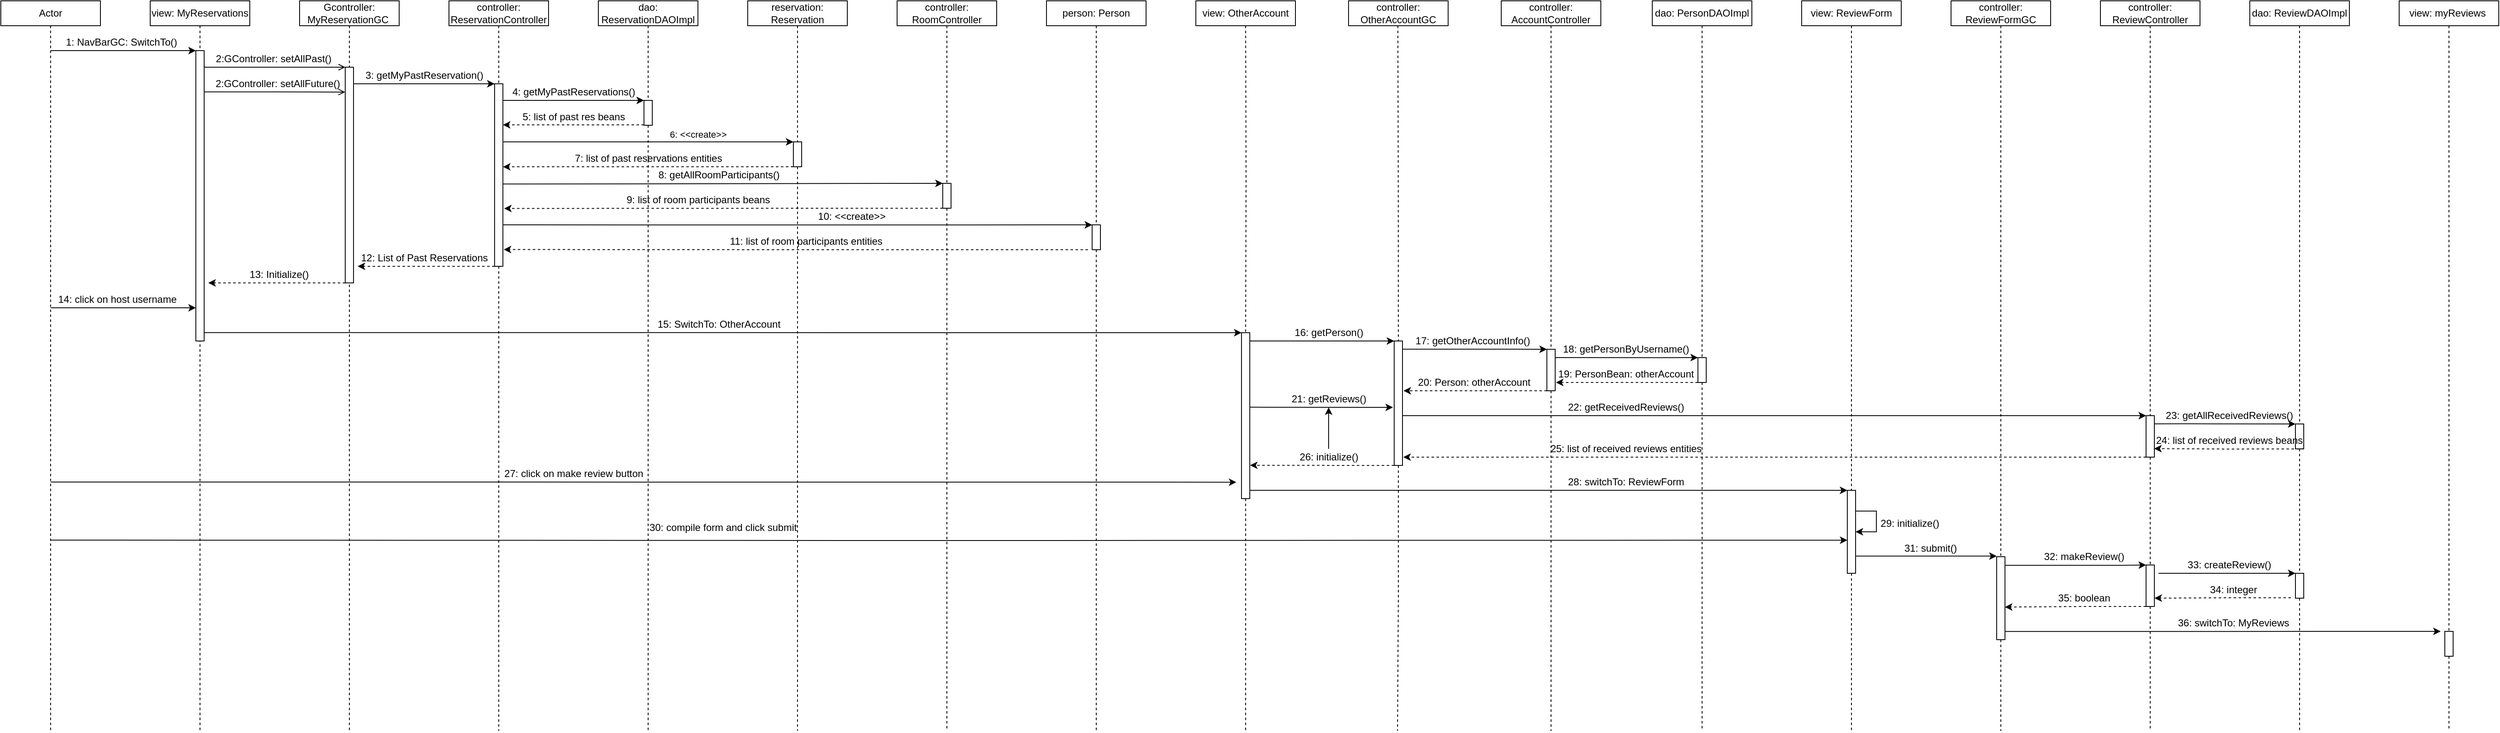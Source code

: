<mxfile version="14.3.1" type="github">
  <diagram id="UIl6maEpT-ETIeLg9DOF" name="Page-1">
    <mxGraphModel dx="3023" dy="1568" grid="1" gridSize="10" guides="1" tooltips="1" connect="1" arrows="1" fold="1" page="1" pageScale="1" pageWidth="827" pageHeight="1169" math="0" shadow="0">
      <root>
        <mxCell id="0" />
        <mxCell id="1" parent="0" />
        <mxCell id="GsOGmlkp1xriyCesK29D-1" style="edgeStyle=orthogonalEdgeStyle;rounded=0;orthogonalLoop=1;jettySize=auto;html=1;dashed=1;endArrow=none;endFill=0;" edge="1" parent="1" source="GsOGmlkp1xriyCesK29D-2">
          <mxGeometry relative="1" as="geometry">
            <mxPoint x="270" y="920" as="targetPoint" />
          </mxGeometry>
        </mxCell>
        <mxCell id="GsOGmlkp1xriyCesK29D-2" value="view: MyReservations" style="rounded=0;whiteSpace=wrap;html=1;" vertex="1" parent="1">
          <mxGeometry x="210" y="40" width="120" height="30" as="geometry" />
        </mxCell>
        <mxCell id="GsOGmlkp1xriyCesK29D-3" style="edgeStyle=orthogonalEdgeStyle;rounded=0;orthogonalLoop=1;jettySize=auto;html=1;dashed=1;endArrow=none;endFill=0;" edge="1" parent="1" source="GsOGmlkp1xriyCesK29D-4">
          <mxGeometry relative="1" as="geometry">
            <mxPoint x="450" y="920" as="targetPoint" />
          </mxGeometry>
        </mxCell>
        <mxCell id="GsOGmlkp1xriyCesK29D-4" value="Gcontroller: MyReservationGC&amp;nbsp;" style="rounded=0;whiteSpace=wrap;html=1;" vertex="1" parent="1">
          <mxGeometry x="390" y="40" width="120" height="30" as="geometry" />
        </mxCell>
        <mxCell id="GsOGmlkp1xriyCesK29D-5" style="edgeStyle=orthogonalEdgeStyle;rounded=0;orthogonalLoop=1;jettySize=auto;html=1;dashed=1;endArrow=none;endFill=0;" edge="1" parent="1" source="GsOGmlkp1xriyCesK29D-18">
          <mxGeometry relative="1" as="geometry">
            <mxPoint x="630" y="920" as="targetPoint" />
          </mxGeometry>
        </mxCell>
        <mxCell id="GsOGmlkp1xriyCesK29D-6" value="controller: ReservationController" style="rounded=0;whiteSpace=wrap;html=1;" vertex="1" parent="1">
          <mxGeometry x="570" y="40" width="120" height="30" as="geometry" />
        </mxCell>
        <mxCell id="GsOGmlkp1xriyCesK29D-7" style="edgeStyle=orthogonalEdgeStyle;rounded=0;orthogonalLoop=1;jettySize=auto;html=1;dashed=1;endArrow=none;endFill=0;" edge="1" parent="1" source="GsOGmlkp1xriyCesK29D-22">
          <mxGeometry relative="1" as="geometry">
            <mxPoint x="810" y="920" as="targetPoint" />
          </mxGeometry>
        </mxCell>
        <mxCell id="GsOGmlkp1xriyCesK29D-8" value="6: &amp;lt;&amp;lt;create&amp;gt;&amp;gt;" style="edgeLabel;html=1;align=center;verticalAlign=middle;resizable=0;points=[];" vertex="1" connectable="0" parent="GsOGmlkp1xriyCesK29D-7">
          <mxGeometry x="-0.969" y="1" relative="1" as="geometry">
            <mxPoint x="59" y="-1.03" as="offset" />
          </mxGeometry>
        </mxCell>
        <mxCell id="GsOGmlkp1xriyCesK29D-9" value="dao: ReservationDAOImpl" style="rounded=0;whiteSpace=wrap;html=1;" vertex="1" parent="1">
          <mxGeometry x="750" y="40" width="120" height="30" as="geometry" />
        </mxCell>
        <mxCell id="GsOGmlkp1xriyCesK29D-10" style="edgeStyle=orthogonalEdgeStyle;rounded=0;orthogonalLoop=1;jettySize=auto;html=1;dashed=1;endArrow=none;endFill=0;" edge="1" parent="1" source="GsOGmlkp1xriyCesK29D-28">
          <mxGeometry relative="1" as="geometry">
            <mxPoint x="990" y="920" as="targetPoint" />
          </mxGeometry>
        </mxCell>
        <mxCell id="GsOGmlkp1xriyCesK29D-11" value="reservation: Reservation" style="rounded=0;whiteSpace=wrap;html=1;" vertex="1" parent="1">
          <mxGeometry x="930" y="40" width="120" height="30" as="geometry" />
        </mxCell>
        <mxCell id="GsOGmlkp1xriyCesK29D-12" style="edgeStyle=orthogonalEdgeStyle;rounded=0;orthogonalLoop=1;jettySize=auto;html=1;endArrow=classic;endFill=1;entryX=0;entryY=1;entryDx=0;entryDy=0;" edge="1" parent="1" target="GsOGmlkp1xriyCesK29D-13">
          <mxGeometry relative="1" as="geometry">
            <mxPoint x="90" y="100" as="sourcePoint" />
            <Array as="points">
              <mxPoint x="220" y="100" />
              <mxPoint x="220" y="100" />
            </Array>
          </mxGeometry>
        </mxCell>
        <mxCell id="GsOGmlkp1xriyCesK29D-13" value="" style="rounded=0;whiteSpace=wrap;html=1;direction=south;" vertex="1" parent="1">
          <mxGeometry x="265" y="100" width="10" height="350" as="geometry" />
        </mxCell>
        <mxCell id="GsOGmlkp1xriyCesK29D-14" value="1: NavBarGC: SwitchTo()" style="text;html=1;align=center;verticalAlign=middle;resizable=0;points=[];autosize=1;" vertex="1" parent="1">
          <mxGeometry x="100" y="80" width="150" height="20" as="geometry" />
        </mxCell>
        <mxCell id="GsOGmlkp1xriyCesK29D-15" value="" style="rounded=0;whiteSpace=wrap;html=1;direction=south;" vertex="1" parent="1">
          <mxGeometry x="445" y="120" width="10" height="260" as="geometry" />
        </mxCell>
        <mxCell id="GsOGmlkp1xriyCesK29D-16" style="edgeStyle=orthogonalEdgeStyle;rounded=0;orthogonalLoop=1;jettySize=auto;html=1;endArrow=open;endFill=0;entryX=0;entryY=1;entryDx=0;entryDy=0;exitX=0.052;exitY=-0.014;exitDx=0;exitDy=0;exitPerimeter=0;" edge="1" parent="1" source="GsOGmlkp1xriyCesK29D-13" target="GsOGmlkp1xriyCesK29D-15">
          <mxGeometry relative="1" as="geometry">
            <mxPoint x="440" y="120.0" as="targetPoint" />
            <mxPoint x="290" y="120" as="sourcePoint" />
            <Array as="points">
              <mxPoint x="360" y="120" />
              <mxPoint x="445" y="120" />
            </Array>
          </mxGeometry>
        </mxCell>
        <mxCell id="GsOGmlkp1xriyCesK29D-17" value="2:GController: setAllPast()&amp;nbsp;" style="text;html=1;align=center;verticalAlign=middle;resizable=0;points=[];autosize=1;" vertex="1" parent="1">
          <mxGeometry x="280" y="100" width="160" height="20" as="geometry" />
        </mxCell>
        <mxCell id="GsOGmlkp1xriyCesK29D-18" value="" style="rounded=0;whiteSpace=wrap;html=1;direction=south;" vertex="1" parent="1">
          <mxGeometry x="625" y="140" width="10" height="220" as="geometry" />
        </mxCell>
        <mxCell id="GsOGmlkp1xriyCesK29D-19" style="edgeStyle=orthogonalEdgeStyle;rounded=0;orthogonalLoop=1;jettySize=auto;html=1;dashed=1;endArrow=none;endFill=0;" edge="1" parent="1" source="GsOGmlkp1xriyCesK29D-6" target="GsOGmlkp1xriyCesK29D-18">
          <mxGeometry relative="1" as="geometry">
            <mxPoint x="630.0" y="1130" as="targetPoint" />
            <mxPoint x="630.0" y="70" as="sourcePoint" />
          </mxGeometry>
        </mxCell>
        <mxCell id="GsOGmlkp1xriyCesK29D-20" style="edgeStyle=orthogonalEdgeStyle;rounded=0;orthogonalLoop=1;jettySize=auto;html=1;endArrow=classic;endFill=1;entryX=0;entryY=1;entryDx=0;entryDy=0;exitX=0.079;exitY=-0.005;exitDx=0;exitDy=0;exitPerimeter=0;" edge="1" parent="1" target="GsOGmlkp1xriyCesK29D-18">
          <mxGeometry relative="1" as="geometry">
            <mxPoint x="624.95" y="141.04" as="targetPoint" />
            <mxPoint x="455" y="140" as="sourcePoint" />
            <Array as="points">
              <mxPoint x="530" y="140" />
              <mxPoint x="530" y="140" />
            </Array>
          </mxGeometry>
        </mxCell>
        <mxCell id="GsOGmlkp1xriyCesK29D-21" value="3: getMyPastReservation()" style="text;html=1;align=center;verticalAlign=middle;resizable=0;points=[];autosize=1;" vertex="1" parent="1">
          <mxGeometry x="460" y="120" width="160" height="20" as="geometry" />
        </mxCell>
        <mxCell id="GsOGmlkp1xriyCesK29D-22" value="" style="rounded=0;whiteSpace=wrap;html=1;direction=south;" vertex="1" parent="1">
          <mxGeometry x="805" y="160" width="10" height="30" as="geometry" />
        </mxCell>
        <mxCell id="GsOGmlkp1xriyCesK29D-23" style="edgeStyle=orthogonalEdgeStyle;rounded=0;orthogonalLoop=1;jettySize=auto;html=1;dashed=1;endArrow=none;endFill=0;" edge="1" parent="1" source="GsOGmlkp1xriyCesK29D-9" target="GsOGmlkp1xriyCesK29D-22">
          <mxGeometry relative="1" as="geometry">
            <mxPoint x="810" y="1130" as="targetPoint" />
            <mxPoint x="810" y="70" as="sourcePoint" />
          </mxGeometry>
        </mxCell>
        <mxCell id="GsOGmlkp1xriyCesK29D-24" style="edgeStyle=orthogonalEdgeStyle;rounded=0;orthogonalLoop=1;jettySize=auto;html=1;endArrow=classic;endFill=1;entryX=0;entryY=1;entryDx=0;entryDy=0;exitX=0.079;exitY=-0.005;exitDx=0;exitDy=0;exitPerimeter=0;" edge="1" parent="1">
          <mxGeometry relative="1" as="geometry">
            <mxPoint x="805" y="160.0" as="targetPoint" />
            <mxPoint x="635" y="160" as="sourcePoint" />
            <Array as="points">
              <mxPoint x="710" y="160" />
              <mxPoint x="710" y="160" />
            </Array>
          </mxGeometry>
        </mxCell>
        <mxCell id="GsOGmlkp1xriyCesK29D-25" value="4: getMyPastReservations()" style="text;html=1;align=center;verticalAlign=middle;resizable=0;points=[];autosize=1;" vertex="1" parent="1">
          <mxGeometry x="640" y="140" width="160" height="20" as="geometry" />
        </mxCell>
        <mxCell id="GsOGmlkp1xriyCesK29D-26" style="edgeStyle=orthogonalEdgeStyle;rounded=0;orthogonalLoop=1;jettySize=auto;html=1;endArrow=classic;endFill=1;entryX=0;entryY=1;entryDx=0;entryDy=0;exitX=0.079;exitY=-0.005;exitDx=0;exitDy=0;exitPerimeter=0;dashed=1;" edge="1" parent="1">
          <mxGeometry relative="1" as="geometry">
            <mxPoint x="635" y="189.52" as="targetPoint" />
            <mxPoint x="805" y="189.52" as="sourcePoint" />
            <Array as="points">
              <mxPoint x="710" y="189.52" />
              <mxPoint x="710" y="189.52" />
            </Array>
          </mxGeometry>
        </mxCell>
        <mxCell id="GsOGmlkp1xriyCesK29D-27" style="edgeStyle=orthogonalEdgeStyle;rounded=0;orthogonalLoop=1;jettySize=auto;html=1;exitX=1;exitY=1;exitDx=0;exitDy=0;endArrow=classic;endFill=1;dashed=1;entryX=0.455;entryY=-0.01;entryDx=0;entryDy=0;entryPerimeter=0;" edge="1" parent="1" source="GsOGmlkp1xriyCesK29D-28" target="GsOGmlkp1xriyCesK29D-18">
          <mxGeometry relative="1" as="geometry">
            <mxPoint x="640" y="240" as="targetPoint" />
            <Array as="points">
              <mxPoint x="660" y="240" />
            </Array>
          </mxGeometry>
        </mxCell>
        <mxCell id="GsOGmlkp1xriyCesK29D-28" value="" style="rounded=0;whiteSpace=wrap;html=1;direction=south;" vertex="1" parent="1">
          <mxGeometry x="985" y="210" width="10" height="30" as="geometry" />
        </mxCell>
        <mxCell id="GsOGmlkp1xriyCesK29D-29" style="edgeStyle=orthogonalEdgeStyle;rounded=0;orthogonalLoop=1;jettySize=auto;html=1;dashed=1;endArrow=none;endFill=0;" edge="1" parent="1" source="GsOGmlkp1xriyCesK29D-11" target="GsOGmlkp1xriyCesK29D-28">
          <mxGeometry relative="1" as="geometry">
            <mxPoint x="990" y="1121.633" as="targetPoint" />
            <mxPoint x="990" y="70" as="sourcePoint" />
          </mxGeometry>
        </mxCell>
        <mxCell id="GsOGmlkp1xriyCesK29D-30" value="5: list of past res beans" style="text;html=1;align=center;verticalAlign=middle;resizable=0;points=[];autosize=1;" vertex="1" parent="1">
          <mxGeometry x="650" y="170" width="140" height="20" as="geometry" />
        </mxCell>
        <mxCell id="GsOGmlkp1xriyCesK29D-31" value="7: list of past reservations entities" style="text;html=1;align=center;verticalAlign=middle;resizable=0;points=[];autosize=1;" vertex="1" parent="1">
          <mxGeometry x="715" y="220" width="190" height="20" as="geometry" />
        </mxCell>
        <mxCell id="GsOGmlkp1xriyCesK29D-32" style="edgeStyle=orthogonalEdgeStyle;rounded=0;orthogonalLoop=1;jettySize=auto;html=1;endArrow=classic;endFill=1;exitX=0.079;exitY=-0.005;exitDx=0;exitDy=0;exitPerimeter=0;dashed=1;" edge="1" parent="1">
          <mxGeometry relative="1" as="geometry">
            <mxPoint x="460" y="360" as="targetPoint" />
            <mxPoint x="625" y="360.0" as="sourcePoint" />
            <Array as="points">
              <mxPoint x="590" y="360" />
              <mxPoint x="590" y="360" />
            </Array>
          </mxGeometry>
        </mxCell>
        <mxCell id="GsOGmlkp1xriyCesK29D-33" value="12: List of Past Reservations" style="text;html=1;align=center;verticalAlign=middle;resizable=0;points=[];autosize=1;" vertex="1" parent="1">
          <mxGeometry x="455" y="340" width="170" height="20" as="geometry" />
        </mxCell>
        <mxCell id="GsOGmlkp1xriyCesK29D-34" style="edgeStyle=orthogonalEdgeStyle;rounded=0;orthogonalLoop=1;jettySize=auto;html=1;endArrow=classic;endFill=1;exitX=0.079;exitY=-0.005;exitDx=0;exitDy=0;exitPerimeter=0;dashed=1;" edge="1" parent="1">
          <mxGeometry relative="1" as="geometry">
            <mxPoint x="280" y="380" as="targetPoint" />
            <mxPoint x="445" y="380.0" as="sourcePoint" />
            <Array as="points">
              <mxPoint x="350" y="380" />
              <mxPoint x="350" y="380" />
            </Array>
          </mxGeometry>
        </mxCell>
        <mxCell id="GsOGmlkp1xriyCesK29D-35" value="13: Initialize()" style="text;html=1;align=center;verticalAlign=middle;resizable=0;points=[];autosize=1;" vertex="1" parent="1">
          <mxGeometry x="320" y="360" width="90" height="20" as="geometry" />
        </mxCell>
        <mxCell id="GsOGmlkp1xriyCesK29D-36" style="edgeStyle=orthogonalEdgeStyle;rounded=0;orthogonalLoop=1;jettySize=auto;html=1;dashed=1;endArrow=none;endFill=0;" edge="1" parent="1" source="GsOGmlkp1xriyCesK29D-37">
          <mxGeometry relative="1" as="geometry">
            <mxPoint x="90" y="920" as="targetPoint" />
          </mxGeometry>
        </mxCell>
        <mxCell id="GsOGmlkp1xriyCesK29D-37" value="Actor" style="rounded=0;whiteSpace=wrap;html=1;" vertex="1" parent="1">
          <mxGeometry x="30" y="40" width="120" height="30" as="geometry" />
        </mxCell>
        <mxCell id="GsOGmlkp1xriyCesK29D-38" style="edgeStyle=orthogonalEdgeStyle;rounded=0;orthogonalLoop=1;jettySize=auto;html=1;dashed=1;endArrow=none;endFill=0;" edge="1" parent="1" source="GsOGmlkp1xriyCesK29D-43">
          <mxGeometry relative="1" as="geometry">
            <mxPoint x="1170" y="920" as="targetPoint" />
          </mxGeometry>
        </mxCell>
        <mxCell id="GsOGmlkp1xriyCesK29D-39" value="controller: RoomController" style="rounded=0;whiteSpace=wrap;html=1;" vertex="1" parent="1">
          <mxGeometry x="1110" y="40" width="120" height="30" as="geometry" />
        </mxCell>
        <mxCell id="GsOGmlkp1xriyCesK29D-40" value="person: Person" style="rounded=0;whiteSpace=wrap;html=1;" vertex="1" parent="1">
          <mxGeometry x="1290" y="40" width="120" height="30" as="geometry" />
        </mxCell>
        <mxCell id="GsOGmlkp1xriyCesK29D-41" style="edgeStyle=orthogonalEdgeStyle;rounded=0;orthogonalLoop=1;jettySize=auto;html=1;dashed=1;endArrow=none;endFill=0;" edge="1" parent="1" source="GsOGmlkp1xriyCesK29D-69">
          <mxGeometry relative="1" as="geometry">
            <mxPoint x="1350" y="920" as="targetPoint" />
            <mxPoint x="1350" y="70" as="sourcePoint" />
          </mxGeometry>
        </mxCell>
        <mxCell id="GsOGmlkp1xriyCesK29D-42" style="edgeStyle=orthogonalEdgeStyle;rounded=0;orthogonalLoop=1;jettySize=auto;html=1;endArrow=classic;endFill=1;exitX=0.549;exitY=-0.014;exitDx=0;exitDy=0;exitPerimeter=0;entryX=0;entryY=1;entryDx=0;entryDy=0;" edge="1" parent="1" source="GsOGmlkp1xriyCesK29D-18" target="GsOGmlkp1xriyCesK29D-43">
          <mxGeometry relative="1" as="geometry">
            <mxPoint x="1160" y="260" as="targetPoint" />
            <Array as="points">
              <mxPoint x="641" y="261" />
            </Array>
            <mxPoint x="640.0" y="260.7" as="sourcePoint" />
          </mxGeometry>
        </mxCell>
        <mxCell id="GsOGmlkp1xriyCesK29D-43" value="" style="rounded=0;whiteSpace=wrap;html=1;direction=south;" vertex="1" parent="1">
          <mxGeometry x="1165" y="260" width="10" height="30" as="geometry" />
        </mxCell>
        <mxCell id="GsOGmlkp1xriyCesK29D-44" style="edgeStyle=orthogonalEdgeStyle;rounded=0;orthogonalLoop=1;jettySize=auto;html=1;dashed=1;endArrow=none;endFill=0;" edge="1" parent="1" source="GsOGmlkp1xriyCesK29D-39" target="GsOGmlkp1xriyCesK29D-43">
          <mxGeometry relative="1" as="geometry">
            <mxPoint x="1170" y="70" as="sourcePoint" />
            <mxPoint x="1170" y="965" as="targetPoint" />
          </mxGeometry>
        </mxCell>
        <mxCell id="GsOGmlkp1xriyCesK29D-45" style="edgeStyle=orthogonalEdgeStyle;rounded=0;orthogonalLoop=1;jettySize=auto;html=1;exitX=1;exitY=1;exitDx=0;exitDy=0;endArrow=classic;endFill=1;dashed=1;entryX=0.683;entryY=-0.147;entryDx=0;entryDy=0;entryPerimeter=0;" edge="1" parent="1" source="GsOGmlkp1xriyCesK29D-43" target="GsOGmlkp1xriyCesK29D-18">
          <mxGeometry relative="1" as="geometry">
            <mxPoint x="650" y="290" as="targetPoint" />
            <Array as="points">
              <mxPoint x="1030" y="290" />
            </Array>
            <mxPoint x="1160" y="290" as="sourcePoint" />
          </mxGeometry>
        </mxCell>
        <mxCell id="GsOGmlkp1xriyCesK29D-46" value="8: getAllRoomParticipants()" style="text;html=1;align=center;verticalAlign=middle;resizable=0;points=[];autosize=1;" vertex="1" parent="1">
          <mxGeometry x="815" y="240" width="160" height="20" as="geometry" />
        </mxCell>
        <mxCell id="GsOGmlkp1xriyCesK29D-47" value="9: list of room participants beans" style="text;html=1;align=center;verticalAlign=middle;resizable=0;points=[];autosize=1;" vertex="1" parent="1">
          <mxGeometry x="775" y="270" width="190" height="20" as="geometry" />
        </mxCell>
        <mxCell id="GsOGmlkp1xriyCesK29D-48" style="edgeStyle=orthogonalEdgeStyle;rounded=0;orthogonalLoop=1;jettySize=auto;html=1;endArrow=classic;endFill=1;exitX=0.773;exitY=-0.007;exitDx=0;exitDy=0;exitPerimeter=0;entryX=0;entryY=1;entryDx=0;entryDy=0;" edge="1" parent="1" source="GsOGmlkp1xriyCesK29D-18" target="GsOGmlkp1xriyCesK29D-69">
          <mxGeometry relative="1" as="geometry">
            <mxPoint x="1340" y="310" as="targetPoint" />
            <Array as="points">
              <mxPoint x="1200" y="310" />
              <mxPoint x="1200" y="310" />
            </Array>
            <mxPoint x="650" y="320" as="sourcePoint" />
          </mxGeometry>
        </mxCell>
        <mxCell id="GsOGmlkp1xriyCesK29D-49" style="edgeStyle=orthogonalEdgeStyle;rounded=0;orthogonalLoop=1;jettySize=auto;html=1;exitX=1;exitY=1;exitDx=0;exitDy=0;endArrow=classic;endFill=1;dashed=1;entryX=0.908;entryY=-0.097;entryDx=0;entryDy=0;entryPerimeter=0;" edge="1" parent="1" target="GsOGmlkp1xriyCesK29D-18">
          <mxGeometry relative="1" as="geometry">
            <mxPoint x="650" y="340" as="targetPoint" />
            <Array as="points">
              <mxPoint x="1015" y="340" />
            </Array>
            <mxPoint x="1340" y="340" as="sourcePoint" />
          </mxGeometry>
        </mxCell>
        <mxCell id="GsOGmlkp1xriyCesK29D-50" value="controller:&lt;br&gt;ReviewFormGC" style="rounded=0;whiteSpace=wrap;html=1;" vertex="1" parent="1">
          <mxGeometry x="2380" y="40" width="120" height="30" as="geometry" />
        </mxCell>
        <mxCell id="GsOGmlkp1xriyCesK29D-51" value="view: ReviewForm" style="rounded=0;whiteSpace=wrap;html=1;" vertex="1" parent="1">
          <mxGeometry x="2200" y="40" width="120" height="30" as="geometry" />
        </mxCell>
        <mxCell id="GsOGmlkp1xriyCesK29D-52" style="edgeStyle=orthogonalEdgeStyle;rounded=0;orthogonalLoop=1;jettySize=auto;html=1;dashed=1;endArrow=none;endFill=0;" edge="1" parent="1" source="GsOGmlkp1xriyCesK29D-71">
          <mxGeometry relative="1" as="geometry">
            <mxPoint x="1713.41" y="70" as="sourcePoint" />
            <mxPoint x="1713" y="920" as="targetPoint" />
          </mxGeometry>
        </mxCell>
        <mxCell id="GsOGmlkp1xriyCesK29D-53" style="edgeStyle=orthogonalEdgeStyle;rounded=0;orthogonalLoop=1;jettySize=auto;html=1;dashed=1;endArrow=none;endFill=0;" edge="1" parent="1" source="GsOGmlkp1xriyCesK29D-58">
          <mxGeometry relative="1" as="geometry">
            <mxPoint x="1530" y="920" as="targetPoint" />
          </mxGeometry>
        </mxCell>
        <mxCell id="GsOGmlkp1xriyCesK29D-54" style="edgeStyle=orthogonalEdgeStyle;rounded=0;orthogonalLoop=1;jettySize=auto;html=1;endArrow=classic;endFill=1;entryX=0;entryY=1;entryDx=0;entryDy=0;" edge="1" parent="1">
          <mxGeometry relative="1" as="geometry">
            <mxPoint x="90" y="410" as="sourcePoint" />
            <Array as="points">
              <mxPoint x="220" y="410" />
              <mxPoint x="220" y="410" />
            </Array>
            <mxPoint x="265" y="410.0" as="targetPoint" />
          </mxGeometry>
        </mxCell>
        <mxCell id="GsOGmlkp1xriyCesK29D-55" value="14: click on host username" style="text;html=1;align=center;verticalAlign=middle;resizable=0;points=[];autosize=1;" vertex="1" parent="1">
          <mxGeometry x="90" y="390" width="160" height="20" as="geometry" />
        </mxCell>
        <mxCell id="GsOGmlkp1xriyCesK29D-56" style="edgeStyle=orthogonalEdgeStyle;rounded=0;orthogonalLoop=1;jettySize=auto;html=1;endArrow=classic;endFill=1;entryX=0;entryY=1;entryDx=0;entryDy=0;exitX=0.971;exitY=-0.023;exitDx=0;exitDy=0;exitPerimeter=0;" edge="1" parent="1" source="GsOGmlkp1xriyCesK29D-13" target="GsOGmlkp1xriyCesK29D-58">
          <mxGeometry relative="1" as="geometry">
            <mxPoint x="300" y="440" as="sourcePoint" />
            <Array as="points">
              <mxPoint x="1525" y="440" />
            </Array>
            <mxPoint x="1520" y="450" as="targetPoint" />
          </mxGeometry>
        </mxCell>
        <mxCell id="GsOGmlkp1xriyCesK29D-57" value="15: SwitchTo: OtherAccount" style="text;html=1;align=center;verticalAlign=middle;resizable=0;points=[];autosize=1;" vertex="1" parent="1">
          <mxGeometry x="815" y="420" width="160" height="20" as="geometry" />
        </mxCell>
        <mxCell id="GsOGmlkp1xriyCesK29D-58" value="" style="rounded=0;whiteSpace=wrap;html=1;direction=south;" vertex="1" parent="1">
          <mxGeometry x="1525" y="440" width="10" height="200" as="geometry" />
        </mxCell>
        <mxCell id="GsOGmlkp1xriyCesK29D-59" style="edgeStyle=orthogonalEdgeStyle;rounded=0;orthogonalLoop=1;jettySize=auto;html=1;dashed=1;endArrow=none;endFill=0;" edge="1" parent="1" target="GsOGmlkp1xriyCesK29D-58">
          <mxGeometry relative="1" as="geometry">
            <mxPoint x="1530" y="70" as="sourcePoint" />
            <mxPoint x="1530.0" y="865" as="targetPoint" />
          </mxGeometry>
        </mxCell>
        <mxCell id="GsOGmlkp1xriyCesK29D-60" value="view: OtherAccount" style="rounded=0;whiteSpace=wrap;html=1;" vertex="1" parent="1">
          <mxGeometry x="1470" y="40" width="120" height="30" as="geometry" />
        </mxCell>
        <mxCell id="GsOGmlkp1xriyCesK29D-61" value="controller:&lt;br&gt;OtherAccountGC" style="rounded=0;whiteSpace=wrap;html=1;" vertex="1" parent="1">
          <mxGeometry x="1654" y="40" width="120" height="30" as="geometry" />
        </mxCell>
        <mxCell id="GsOGmlkp1xriyCesK29D-62" value="controller:&lt;br&gt;AccountController" style="rounded=0;whiteSpace=wrap;html=1;" vertex="1" parent="1">
          <mxGeometry x="1838" y="40" width="120" height="30" as="geometry" />
        </mxCell>
        <mxCell id="GsOGmlkp1xriyCesK29D-63" style="edgeStyle=orthogonalEdgeStyle;rounded=0;orthogonalLoop=1;jettySize=auto;html=1;endArrow=classic;endFill=1;entryX=0;entryY=1;entryDx=0;entryDy=0;exitX=0.04;exitY=-0.005;exitDx=0;exitDy=0;exitPerimeter=0;" edge="1" parent="1" source="GsOGmlkp1xriyCesK29D-58" target="GsOGmlkp1xriyCesK29D-71">
          <mxGeometry relative="1" as="geometry">
            <mxPoint x="1536" y="450" as="sourcePoint" />
            <Array as="points">
              <mxPoint x="1709" y="450" />
            </Array>
            <mxPoint x="1690" y="460" as="targetPoint" />
          </mxGeometry>
        </mxCell>
        <mxCell id="GsOGmlkp1xriyCesK29D-64" value="16: getPerson()" style="text;html=1;align=center;verticalAlign=middle;resizable=0;points=[];autosize=1;" vertex="1" parent="1">
          <mxGeometry x="1580" y="430" width="100" height="20" as="geometry" />
        </mxCell>
        <mxCell id="GsOGmlkp1xriyCesK29D-65" style="edgeStyle=orthogonalEdgeStyle;rounded=0;orthogonalLoop=1;jettySize=auto;html=1;dashed=1;endArrow=none;endFill=0;" edge="1" parent="1" source="GsOGmlkp1xriyCesK29D-111">
          <mxGeometry relative="1" as="geometry">
            <mxPoint x="2080" y="920" as="targetPoint" />
            <Array as="points">
              <mxPoint x="2080" y="836" />
            </Array>
          </mxGeometry>
        </mxCell>
        <mxCell id="GsOGmlkp1xriyCesK29D-66" value="dao: PersonDAOImpl" style="rounded=0;whiteSpace=wrap;html=1;" vertex="1" parent="1">
          <mxGeometry x="2020" y="40" width="120" height="30" as="geometry" />
        </mxCell>
        <mxCell id="GsOGmlkp1xriyCesK29D-67" style="edgeStyle=orthogonalEdgeStyle;rounded=0;orthogonalLoop=1;jettySize=auto;html=1;dashed=1;endArrow=none;endFill=0;" edge="1" parent="1" source="GsOGmlkp1xriyCesK29D-134">
          <mxGeometry relative="1" as="geometry">
            <mxPoint x="1898.0" y="70" as="sourcePoint" />
            <mxPoint x="1898" y="920" as="targetPoint" />
            <Array as="points" />
          </mxGeometry>
        </mxCell>
        <mxCell id="GsOGmlkp1xriyCesK29D-68" style="edgeStyle=orthogonalEdgeStyle;rounded=0;orthogonalLoop=1;jettySize=auto;html=1;endArrow=classic;endFill=1;entryX=0;entryY=1;entryDx=0;entryDy=0;exitX=0.066;exitY=0.114;exitDx=0;exitDy=0;exitPerimeter=0;" edge="1" parent="1" source="GsOGmlkp1xriyCesK29D-71" target="GsOGmlkp1xriyCesK29D-134">
          <mxGeometry relative="1" as="geometry">
            <mxPoint x="1725.0" y="460.01" as="sourcePoint" />
            <Array as="points">
              <mxPoint x="1850" y="460" />
              <mxPoint x="1850" y="460" />
            </Array>
            <mxPoint x="1885" y="460" as="targetPoint" />
          </mxGeometry>
        </mxCell>
        <mxCell id="GsOGmlkp1xriyCesK29D-69" value="" style="rounded=0;whiteSpace=wrap;html=1;direction=south;" vertex="1" parent="1">
          <mxGeometry x="1345" y="310" width="10" height="30" as="geometry" />
        </mxCell>
        <mxCell id="GsOGmlkp1xriyCesK29D-70" style="edgeStyle=orthogonalEdgeStyle;rounded=0;orthogonalLoop=1;jettySize=auto;html=1;dashed=1;endArrow=none;endFill=0;" edge="1" parent="1" source="GsOGmlkp1xriyCesK29D-40" target="GsOGmlkp1xriyCesK29D-69">
          <mxGeometry relative="1" as="geometry">
            <mxPoint x="1350.0" y="1090" as="targetPoint" />
            <mxPoint x="1350.0" y="70" as="sourcePoint" />
          </mxGeometry>
        </mxCell>
        <mxCell id="GsOGmlkp1xriyCesK29D-71" value="" style="rounded=0;whiteSpace=wrap;html=1;direction=south;" vertex="1" parent="1">
          <mxGeometry x="1709" y="450" width="10" height="150" as="geometry" />
        </mxCell>
        <mxCell id="GsOGmlkp1xriyCesK29D-72" style="edgeStyle=orthogonalEdgeStyle;rounded=0;orthogonalLoop=1;jettySize=auto;html=1;dashed=1;endArrow=none;endFill=0;" edge="1" parent="1" target="GsOGmlkp1xriyCesK29D-71">
          <mxGeometry relative="1" as="geometry">
            <mxPoint x="1713.41" y="70" as="sourcePoint" />
            <mxPoint x="1713.41" y="945" as="targetPoint" />
          </mxGeometry>
        </mxCell>
        <mxCell id="GsOGmlkp1xriyCesK29D-73" style="edgeStyle=orthogonalEdgeStyle;rounded=0;orthogonalLoop=1;jettySize=auto;html=1;endArrow=open;endFill=0;entryX=0;entryY=1;entryDx=0;entryDy=0;exitX=0.052;exitY=-0.014;exitDx=0;exitDy=0;exitPerimeter=0;" edge="1" parent="1">
          <mxGeometry relative="1" as="geometry">
            <mxPoint x="444.86" y="150" as="targetPoint" />
            <mxPoint x="275" y="149.76" as="sourcePoint" />
            <Array as="points">
              <mxPoint x="359.86" y="150" />
              <mxPoint x="444.86" y="150" />
            </Array>
          </mxGeometry>
        </mxCell>
        <mxCell id="GsOGmlkp1xriyCesK29D-74" value="2:GController: setAllFuture()&amp;nbsp;" style="text;html=1;align=center;verticalAlign=middle;resizable=0;points=[];autosize=1;" vertex="1" parent="1">
          <mxGeometry x="280" y="130" width="170" height="20" as="geometry" />
        </mxCell>
        <mxCell id="GsOGmlkp1xriyCesK29D-75" style="edgeStyle=orthogonalEdgeStyle;rounded=0;orthogonalLoop=1;jettySize=auto;html=1;endArrow=classic;endFill=1;exitX=0.318;exitY=-0.01;exitDx=0;exitDy=0;exitPerimeter=0;entryX=0;entryY=1;entryDx=0;entryDy=0;" edge="1" parent="1" source="GsOGmlkp1xriyCesK29D-18" target="GsOGmlkp1xriyCesK29D-28">
          <mxGeometry relative="1" as="geometry">
            <mxPoint x="980" y="210" as="targetPoint" />
            <mxPoint x="640" y="210" as="sourcePoint" />
            <Array as="points">
              <mxPoint x="900" y="210" />
              <mxPoint x="900" y="210" />
            </Array>
          </mxGeometry>
        </mxCell>
        <mxCell id="GsOGmlkp1xriyCesK29D-76" value="18: getPersonByUsername()" style="text;html=1;align=center;verticalAlign=middle;resizable=0;points=[];autosize=1;" vertex="1" parent="1">
          <mxGeometry x="1903" y="450" width="170" height="20" as="geometry" />
        </mxCell>
        <mxCell id="GsOGmlkp1xriyCesK29D-77" value="17: getOtherAccountInfo()&amp;nbsp;" style="text;html=1;align=center;verticalAlign=middle;resizable=0;points=[];autosize=1;" vertex="1" parent="1">
          <mxGeometry x="1725" y="440" width="160" height="20" as="geometry" />
        </mxCell>
        <mxCell id="GsOGmlkp1xriyCesK29D-78" style="edgeStyle=orthogonalEdgeStyle;rounded=0;orthogonalLoop=1;jettySize=auto;html=1;exitX=0.975;exitY=1.008;exitDx=0;exitDy=0;endArrow=classic;endFill=1;dashed=1;exitPerimeter=0;entryX=0.794;entryY=0.022;entryDx=0;entryDy=0;entryPerimeter=0;" edge="1" parent="1" source="GsOGmlkp1xriyCesK29D-89" target="GsOGmlkp1xriyCesK29D-109">
          <mxGeometry relative="1" as="geometry">
            <mxPoint x="2665.5" y="580.43" as="targetPoint" />
            <Array as="points">
              <mxPoint x="2706" y="580" />
            </Array>
            <mxPoint x="2774.5" y="580" as="sourcePoint" />
          </mxGeometry>
        </mxCell>
        <mxCell id="GsOGmlkp1xriyCesK29D-79" style="edgeStyle=orthogonalEdgeStyle;rounded=0;orthogonalLoop=1;jettySize=auto;html=1;exitX=1;exitY=1;exitDx=0;exitDy=0;endArrow=classic;endFill=1;dashed=1;entryX=0.4;entryY=-0.12;entryDx=0;entryDy=0;entryPerimeter=0;" edge="1" parent="1" source="GsOGmlkp1xriyCesK29D-134" target="GsOGmlkp1xriyCesK29D-71">
          <mxGeometry relative="1" as="geometry">
            <mxPoint x="1740" y="510" as="targetPoint" />
            <Array as="points">
              <mxPoint x="1850" y="510" />
              <mxPoint x="1850" y="510" />
            </Array>
            <mxPoint x="1885" y="510" as="sourcePoint" />
          </mxGeometry>
        </mxCell>
        <mxCell id="GsOGmlkp1xriyCesK29D-80" style="edgeStyle=orthogonalEdgeStyle;rounded=0;orthogonalLoop=1;jettySize=auto;html=1;endArrow=classic;endFill=1;exitX=0.449;exitY=0.006;exitDx=0;exitDy=0;exitPerimeter=0;" edge="1" parent="1" source="GsOGmlkp1xriyCesK29D-58">
          <mxGeometry relative="1" as="geometry">
            <mxPoint x="1536" y="530" as="sourcePoint" />
            <Array as="points">
              <mxPoint x="1536" y="530" />
            </Array>
            <mxPoint x="1707.5" y="530" as="targetPoint" />
          </mxGeometry>
        </mxCell>
        <mxCell id="GsOGmlkp1xriyCesK29D-81" style="edgeStyle=orthogonalEdgeStyle;rounded=0;orthogonalLoop=1;jettySize=auto;html=1;endArrow=classic;endFill=1;entryX=0;entryY=1;entryDx=0;entryDy=0;" edge="1" parent="1" target="GsOGmlkp1xriyCesK29D-109">
          <mxGeometry relative="1" as="geometry">
            <mxPoint x="1719" y="540" as="sourcePoint" />
            <Array as="points">
              <mxPoint x="2390" y="540" />
              <mxPoint x="2390" y="540" />
            </Array>
            <mxPoint x="2566" y="540" as="targetPoint" />
          </mxGeometry>
        </mxCell>
        <mxCell id="GsOGmlkp1xriyCesK29D-82" value="dao: ReviewDAOImpl" style="rounded=0;whiteSpace=wrap;html=1;" vertex="1" parent="1">
          <mxGeometry x="2740" y="40" width="120" height="30" as="geometry" />
        </mxCell>
        <mxCell id="GsOGmlkp1xriyCesK29D-83" style="edgeStyle=orthogonalEdgeStyle;rounded=0;orthogonalLoop=1;jettySize=auto;html=1;endArrow=classic;endFill=1;exitX=0.197;exitY=0;exitDx=0;exitDy=0;exitPerimeter=0;" edge="1" parent="1" source="GsOGmlkp1xriyCesK29D-109">
          <mxGeometry relative="1" as="geometry">
            <mxPoint x="2635" y="550" as="sourcePoint" />
            <Array as="points">
              <mxPoint x="2663" y="550" />
            </Array>
            <mxPoint x="2795" y="550" as="targetPoint" />
          </mxGeometry>
        </mxCell>
        <mxCell id="GsOGmlkp1xriyCesK29D-84" value="21: getReviews()" style="text;html=1;align=center;verticalAlign=middle;resizable=0;points=[];autosize=1;" vertex="1" parent="1">
          <mxGeometry x="1575" y="510" width="110" height="20" as="geometry" />
        </mxCell>
        <mxCell id="GsOGmlkp1xriyCesK29D-85" value="22: getReceivedReviews()" style="text;html=1;align=center;verticalAlign=middle;resizable=0;points=[];autosize=1;" vertex="1" parent="1">
          <mxGeometry x="1908" y="520" width="160" height="20" as="geometry" />
        </mxCell>
        <mxCell id="GsOGmlkp1xriyCesK29D-86" value="23: getAllReceivedReviews()" style="text;html=1;align=center;verticalAlign=middle;resizable=0;points=[];autosize=1;" vertex="1" parent="1">
          <mxGeometry x="2630" y="530" width="170" height="20" as="geometry" />
        </mxCell>
        <mxCell id="GsOGmlkp1xriyCesK29D-87" value="" style="rounded=0;whiteSpace=wrap;html=1;direction=south;" vertex="1" parent="1">
          <mxGeometry x="2795" y="550" width="10" height="30" as="geometry" />
        </mxCell>
        <mxCell id="GsOGmlkp1xriyCesK29D-88" style="edgeStyle=orthogonalEdgeStyle;rounded=0;orthogonalLoop=1;jettySize=auto;html=1;dashed=1;endArrow=none;endFill=0;" edge="1" parent="1" source="GsOGmlkp1xriyCesK29D-82" target="GsOGmlkp1xriyCesK29D-87">
          <mxGeometry relative="1" as="geometry">
            <mxPoint x="2800" y="70" as="sourcePoint" />
            <mxPoint x="2800" y="840" as="targetPoint" />
          </mxGeometry>
        </mxCell>
        <mxCell id="GsOGmlkp1xriyCesK29D-89" value="24: list of received reviews beans" style="text;html=1;align=center;verticalAlign=middle;resizable=0;points=[];autosize=1;" vertex="1" parent="1">
          <mxGeometry x="2620" y="560" width="190" height="20" as="geometry" />
        </mxCell>
        <mxCell id="GsOGmlkp1xriyCesK29D-90" style="edgeStyle=orthogonalEdgeStyle;rounded=0;orthogonalLoop=1;jettySize=auto;html=1;endArrow=classic;endFill=1;dashed=1;exitX=1;exitY=1;exitDx=0;exitDy=0;entryX=0.933;entryY=-0.1;entryDx=0;entryDy=0;entryPerimeter=0;" edge="1" parent="1" source="GsOGmlkp1xriyCesK29D-109" target="GsOGmlkp1xriyCesK29D-71">
          <mxGeometry relative="1" as="geometry">
            <mxPoint x="1730" y="590" as="targetPoint" />
            <Array as="points">
              <mxPoint x="2480" y="590" />
              <mxPoint x="2480" y="590" />
            </Array>
            <mxPoint x="2570" y="590" as="sourcePoint" />
          </mxGeometry>
        </mxCell>
        <mxCell id="GsOGmlkp1xriyCesK29D-91" value="25: list of received reviews entities" style="text;html=1;align=center;verticalAlign=middle;resizable=0;points=[];autosize=1;" vertex="1" parent="1">
          <mxGeometry x="1888" y="570" width="200" height="20" as="geometry" />
        </mxCell>
        <mxCell id="GsOGmlkp1xriyCesK29D-92" style="edgeStyle=orthogonalEdgeStyle;rounded=0;orthogonalLoop=1;jettySize=auto;html=1;endArrow=classic;endFill=1;dashed=1;exitX=1;exitY=1;exitDx=0;exitDy=0;entryX=0.799;entryY=-0.029;entryDx=0;entryDy=0;entryPerimeter=0;" edge="1" parent="1" source="GsOGmlkp1xriyCesK29D-71" target="GsOGmlkp1xriyCesK29D-58">
          <mxGeometry relative="1" as="geometry">
            <mxPoint x="1705" y="605" as="sourcePoint" />
            <Array as="points">
              <mxPoint x="1670" y="600" />
              <mxPoint x="1670" y="600" />
            </Array>
            <mxPoint x="1570" y="599" as="targetPoint" />
          </mxGeometry>
        </mxCell>
        <mxCell id="GsOGmlkp1xriyCesK29D-93" value="" style="edgeStyle=orthogonalEdgeStyle;rounded=0;orthogonalLoop=1;jettySize=auto;html=1;" edge="1" parent="1" source="GsOGmlkp1xriyCesK29D-94" target="GsOGmlkp1xriyCesK29D-84">
          <mxGeometry relative="1" as="geometry" />
        </mxCell>
        <mxCell id="GsOGmlkp1xriyCesK29D-94" value="26: initialize()" style="text;html=1;align=center;verticalAlign=middle;resizable=0;points=[];autosize=1;" vertex="1" parent="1">
          <mxGeometry x="1585" y="580" width="90" height="20" as="geometry" />
        </mxCell>
        <mxCell id="GsOGmlkp1xriyCesK29D-95" style="edgeStyle=orthogonalEdgeStyle;rounded=0;orthogonalLoop=1;jettySize=auto;html=1;endArrow=classic;endFill=1;" edge="1" parent="1">
          <mxGeometry relative="1" as="geometry">
            <mxPoint x="90" y="620" as="sourcePoint" />
            <Array as="points">
              <mxPoint x="421.25" y="620.02" />
              <mxPoint x="421.25" y="620.02" />
            </Array>
            <mxPoint x="1518.75" y="620.2" as="targetPoint" />
          </mxGeometry>
        </mxCell>
        <mxCell id="GsOGmlkp1xriyCesK29D-96" value="27: click on make review button" style="text;html=1;align=center;verticalAlign=middle;resizable=0;points=[];autosize=1;" vertex="1" parent="1">
          <mxGeometry x="630" y="600" width="180" height="20" as="geometry" />
        </mxCell>
        <mxCell id="GsOGmlkp1xriyCesK29D-97" style="edgeStyle=orthogonalEdgeStyle;rounded=0;orthogonalLoop=1;jettySize=auto;html=1;endArrow=classic;endFill=1;entryX=0;entryY=1;entryDx=0;entryDy=0;" edge="1" parent="1" target="GsOGmlkp1xriyCesK29D-113">
          <mxGeometry relative="1" as="geometry">
            <mxPoint x="1535" y="630.02" as="sourcePoint" />
            <Array as="points">
              <mxPoint x="2080" y="630" />
              <mxPoint x="2080" y="630" />
            </Array>
            <mxPoint x="2215" y="630.02" as="targetPoint" />
          </mxGeometry>
        </mxCell>
        <mxCell id="GsOGmlkp1xriyCesK29D-98" value="28: switchTo: ReviewForm" style="text;html=1;align=center;verticalAlign=middle;resizable=0;points=[];autosize=1;" vertex="1" parent="1">
          <mxGeometry x="1908" y="610" width="160" height="20" as="geometry" />
        </mxCell>
        <mxCell id="GsOGmlkp1xriyCesK29D-99" style="edgeStyle=orthogonalEdgeStyle;rounded=0;orthogonalLoop=1;jettySize=auto;html=1;endArrow=classic;endFill=1;entryX=0.601;entryY=0.989;entryDx=0;entryDy=0;entryPerimeter=0;" edge="1" parent="1" target="GsOGmlkp1xriyCesK29D-113">
          <mxGeometry relative="1" as="geometry">
            <mxPoint x="90" y="690" as="sourcePoint" />
            <Array as="points" />
            <mxPoint x="2210" y="710" as="targetPoint" />
          </mxGeometry>
        </mxCell>
        <mxCell id="GsOGmlkp1xriyCesK29D-100" value="30: compile form and click submit" style="text;html=1;align=center;verticalAlign=middle;resizable=0;points=[];autosize=1;" vertex="1" parent="1">
          <mxGeometry x="805" y="665" width="190" height="20" as="geometry" />
        </mxCell>
        <mxCell id="GsOGmlkp1xriyCesK29D-101" style="edgeStyle=orthogonalEdgeStyle;rounded=0;orthogonalLoop=1;jettySize=auto;html=1;dashed=1;endArrow=none;endFill=0;" edge="1" parent="1" source="GsOGmlkp1xriyCesK29D-102">
          <mxGeometry relative="1" as="geometry">
            <mxPoint x="2440" y="920" as="targetPoint" />
          </mxGeometry>
        </mxCell>
        <mxCell id="GsOGmlkp1xriyCesK29D-102" value="" style="rounded=0;whiteSpace=wrap;html=1;direction=south;" vertex="1" parent="1">
          <mxGeometry x="2435" y="710" width="10" height="100" as="geometry" />
        </mxCell>
        <mxCell id="GsOGmlkp1xriyCesK29D-103" style="edgeStyle=orthogonalEdgeStyle;rounded=0;orthogonalLoop=1;jettySize=auto;html=1;dashed=1;endArrow=none;endFill=0;" edge="1" parent="1" source="GsOGmlkp1xriyCesK29D-50" target="GsOGmlkp1xriyCesK29D-102">
          <mxGeometry relative="1" as="geometry">
            <mxPoint x="2440" y="70" as="sourcePoint" />
            <mxPoint x="2440" y="995.0" as="targetPoint" />
          </mxGeometry>
        </mxCell>
        <mxCell id="GsOGmlkp1xriyCesK29D-104" style="edgeStyle=orthogonalEdgeStyle;rounded=0;orthogonalLoop=1;jettySize=auto;html=1;endArrow=classic;endFill=1;exitX=0.792;exitY=0.039;exitDx=0;exitDy=0;exitPerimeter=0;" edge="1" parent="1" source="GsOGmlkp1xriyCesK29D-113">
          <mxGeometry relative="1" as="geometry">
            <mxPoint x="2275.0" y="709.32" as="sourcePoint" />
            <Array as="points" />
            <mxPoint x="2435" y="709.31" as="targetPoint" />
          </mxGeometry>
        </mxCell>
        <mxCell id="GsOGmlkp1xriyCesK29D-105" style="edgeStyle=orthogonalEdgeStyle;rounded=0;orthogonalLoop=1;jettySize=auto;html=1;dashed=1;endArrow=none;endFill=0;" edge="1" parent="1" source="GsOGmlkp1xriyCesK29D-113">
          <mxGeometry relative="1" as="geometry">
            <mxPoint x="2421" y="70" as="sourcePoint" />
            <mxPoint x="2260" y="920" as="targetPoint" />
            <Array as="points">
              <mxPoint x="2260" y="720" />
            </Array>
          </mxGeometry>
        </mxCell>
        <mxCell id="GsOGmlkp1xriyCesK29D-106" value="31: submit()" style="text;html=1;align=center;verticalAlign=middle;resizable=0;points=[];autosize=1;" vertex="1" parent="1">
          <mxGeometry x="2315" y="690" width="80" height="20" as="geometry" />
        </mxCell>
        <mxCell id="GsOGmlkp1xriyCesK29D-107" style="edgeStyle=orthogonalEdgeStyle;rounded=0;orthogonalLoop=1;jettySize=auto;html=1;dashed=1;endArrow=none;endFill=0;" edge="1" parent="1" source="GsOGmlkp1xriyCesK29D-115">
          <mxGeometry relative="1" as="geometry">
            <mxPoint x="2620" y="920" as="targetPoint" />
          </mxGeometry>
        </mxCell>
        <mxCell id="GsOGmlkp1xriyCesK29D-108" value="controller:&lt;br&gt;ReviewController" style="rounded=0;whiteSpace=wrap;html=1;" vertex="1" parent="1">
          <mxGeometry x="2560" y="40" width="120" height="30" as="geometry" />
        </mxCell>
        <mxCell id="GsOGmlkp1xriyCesK29D-109" value="" style="rounded=0;whiteSpace=wrap;html=1;direction=south;" vertex="1" parent="1">
          <mxGeometry x="2615" y="540" width="10" height="50" as="geometry" />
        </mxCell>
        <mxCell id="GsOGmlkp1xriyCesK29D-110" style="edgeStyle=orthogonalEdgeStyle;rounded=0;orthogonalLoop=1;jettySize=auto;html=1;dashed=1;endArrow=none;endFill=0;" edge="1" parent="1" source="GsOGmlkp1xriyCesK29D-108" target="GsOGmlkp1xriyCesK29D-109">
          <mxGeometry relative="1" as="geometry">
            <mxPoint x="2620" y="70" as="sourcePoint" />
            <mxPoint x="2620" y="755" as="targetPoint" />
          </mxGeometry>
        </mxCell>
        <mxCell id="GsOGmlkp1xriyCesK29D-111" value="" style="rounded=0;whiteSpace=wrap;html=1;direction=south;" vertex="1" parent="1">
          <mxGeometry x="2075" y="470" width="10" height="30" as="geometry" />
        </mxCell>
        <mxCell id="GsOGmlkp1xriyCesK29D-112" style="edgeStyle=orthogonalEdgeStyle;rounded=0;orthogonalLoop=1;jettySize=auto;html=1;dashed=1;endArrow=none;endFill=0;" edge="1" parent="1" source="GsOGmlkp1xriyCesK29D-66" target="GsOGmlkp1xriyCesK29D-111">
          <mxGeometry relative="1" as="geometry">
            <mxPoint x="2080.034" y="70.0" as="sourcePoint" />
            <mxPoint x="2238" y="836" as="targetPoint" />
            <Array as="points" />
          </mxGeometry>
        </mxCell>
        <mxCell id="GsOGmlkp1xriyCesK29D-113" value="" style="rounded=0;whiteSpace=wrap;html=1;direction=south;" vertex="1" parent="1">
          <mxGeometry x="2255" y="630" width="10" height="100" as="geometry" />
        </mxCell>
        <mxCell id="GsOGmlkp1xriyCesK29D-114" style="edgeStyle=orthogonalEdgeStyle;rounded=0;orthogonalLoop=1;jettySize=auto;html=1;dashed=1;endArrow=none;endFill=0;" edge="1" parent="1" source="GsOGmlkp1xriyCesK29D-51" target="GsOGmlkp1xriyCesK29D-113">
          <mxGeometry relative="1" as="geometry">
            <mxPoint x="2260.059" y="70" as="sourcePoint" />
            <mxPoint x="2260" y="900" as="targetPoint" />
            <Array as="points" />
          </mxGeometry>
        </mxCell>
        <mxCell id="GsOGmlkp1xriyCesK29D-115" value="" style="rounded=0;whiteSpace=wrap;html=1;direction=south;" vertex="1" parent="1">
          <mxGeometry x="2615" y="720" width="10" height="50" as="geometry" />
        </mxCell>
        <mxCell id="GsOGmlkp1xriyCesK29D-116" style="edgeStyle=orthogonalEdgeStyle;rounded=0;orthogonalLoop=1;jettySize=auto;html=1;dashed=1;endArrow=none;endFill=0;" edge="1" parent="1" source="GsOGmlkp1xriyCesK29D-109" target="GsOGmlkp1xriyCesK29D-115">
          <mxGeometry relative="1" as="geometry">
            <mxPoint x="2620" y="940" as="targetPoint" />
            <mxPoint x="2620" y="630" as="sourcePoint" />
          </mxGeometry>
        </mxCell>
        <mxCell id="GsOGmlkp1xriyCesK29D-117" style="edgeStyle=orthogonalEdgeStyle;rounded=0;orthogonalLoop=1;jettySize=auto;html=1;endArrow=classic;endFill=1;exitX=0.104;exitY=0.009;exitDx=0;exitDy=0;exitPerimeter=0;" edge="1" parent="1" source="GsOGmlkp1xriyCesK29D-102">
          <mxGeometry relative="1" as="geometry">
            <mxPoint x="2455.0" y="720.04" as="sourcePoint" />
            <Array as="points">
              <mxPoint x="2585" y="720" />
            </Array>
            <mxPoint x="2615" y="720.03" as="targetPoint" />
          </mxGeometry>
        </mxCell>
        <mxCell id="GsOGmlkp1xriyCesK29D-118" value="32: makeReview()" style="text;html=1;align=center;verticalAlign=middle;resizable=0;points=[];autosize=1;" vertex="1" parent="1">
          <mxGeometry x="2485" y="700" width="110" height="20" as="geometry" />
        </mxCell>
        <mxCell id="GsOGmlkp1xriyCesK29D-119" style="edgeStyle=orthogonalEdgeStyle;rounded=0;orthogonalLoop=1;jettySize=auto;html=1;endArrow=classic;endFill=1;entryX=0;entryY=1;entryDx=0;entryDy=0;" edge="1" parent="1" target="GsOGmlkp1xriyCesK29D-121">
          <mxGeometry relative="1" as="geometry">
            <mxPoint x="2630" y="730.01" as="sourcePoint" />
            <Array as="points">
              <mxPoint x="2760" y="730" />
              <mxPoint x="2760" y="730" />
            </Array>
            <mxPoint x="2790" y="730" as="targetPoint" />
          </mxGeometry>
        </mxCell>
        <mxCell id="GsOGmlkp1xriyCesK29D-120" style="edgeStyle=orthogonalEdgeStyle;rounded=0;orthogonalLoop=1;jettySize=auto;html=1;dashed=1;endArrow=none;endFill=0;" edge="1" parent="1" source="GsOGmlkp1xriyCesK29D-121">
          <mxGeometry relative="1" as="geometry">
            <mxPoint x="2800" y="920" as="targetPoint" />
          </mxGeometry>
        </mxCell>
        <mxCell id="GsOGmlkp1xriyCesK29D-121" value="" style="rounded=0;whiteSpace=wrap;html=1;direction=south;" vertex="1" parent="1">
          <mxGeometry x="2795" y="730" width="10" height="30" as="geometry" />
        </mxCell>
        <mxCell id="GsOGmlkp1xriyCesK29D-122" style="edgeStyle=orthogonalEdgeStyle;rounded=0;orthogonalLoop=1;jettySize=auto;html=1;dashed=1;endArrow=none;endFill=0;" edge="1" parent="1" source="GsOGmlkp1xriyCesK29D-87" target="GsOGmlkp1xriyCesK29D-121">
          <mxGeometry relative="1" as="geometry">
            <mxPoint x="2800.059" y="620" as="sourcePoint" />
            <mxPoint x="2800" y="1010" as="targetPoint" />
            <Array as="points" />
          </mxGeometry>
        </mxCell>
        <mxCell id="GsOGmlkp1xriyCesK29D-123" value="33: createReview()" style="text;html=1;align=center;verticalAlign=middle;resizable=0;points=[];autosize=1;" vertex="1" parent="1">
          <mxGeometry x="2655" y="710" width="120" height="20" as="geometry" />
        </mxCell>
        <mxCell id="GsOGmlkp1xriyCesK29D-124" value="34: integer" style="text;html=1;align=center;verticalAlign=middle;resizable=0;points=[];autosize=1;" vertex="1" parent="1">
          <mxGeometry x="2685" y="740" width="70" height="20" as="geometry" />
        </mxCell>
        <mxCell id="GsOGmlkp1xriyCesK29D-125" value="35: boolean" style="text;html=1;align=center;verticalAlign=middle;resizable=0;points=[];autosize=1;" vertex="1" parent="1">
          <mxGeometry x="2500" y="750" width="80" height="20" as="geometry" />
        </mxCell>
        <mxCell id="GsOGmlkp1xriyCesK29D-126" style="edgeStyle=orthogonalEdgeStyle;rounded=0;orthogonalLoop=1;jettySize=auto;html=1;dashed=1;endArrow=none;endFill=0;" edge="1" parent="1" source="GsOGmlkp1xriyCesK29D-129">
          <mxGeometry relative="1" as="geometry">
            <mxPoint x="2980" y="920" as="targetPoint" />
          </mxGeometry>
        </mxCell>
        <mxCell id="GsOGmlkp1xriyCesK29D-127" value="view: myReviews&amp;nbsp;" style="rounded=0;whiteSpace=wrap;html=1;" vertex="1" parent="1">
          <mxGeometry x="2920" y="40" width="120" height="30" as="geometry" />
        </mxCell>
        <mxCell id="GsOGmlkp1xriyCesK29D-128" style="edgeStyle=orthogonalEdgeStyle;rounded=0;orthogonalLoop=1;jettySize=auto;html=1;endArrow=classic;endFill=1;exitX=0.901;exitY=0.004;exitDx=0;exitDy=0;exitPerimeter=0;" edge="1" parent="1" source="GsOGmlkp1xriyCesK29D-102">
          <mxGeometry relative="1" as="geometry">
            <mxPoint x="2470" y="810" as="sourcePoint" />
            <Array as="points" />
            <mxPoint x="2970" y="800" as="targetPoint" />
          </mxGeometry>
        </mxCell>
        <mxCell id="GsOGmlkp1xriyCesK29D-129" value="" style="rounded=0;whiteSpace=wrap;html=1;direction=south;" vertex="1" parent="1">
          <mxGeometry x="2975" y="800" width="10" height="30" as="geometry" />
        </mxCell>
        <mxCell id="GsOGmlkp1xriyCesK29D-130" style="edgeStyle=orthogonalEdgeStyle;rounded=0;orthogonalLoop=1;jettySize=auto;html=1;dashed=1;endArrow=none;endFill=0;" edge="1" parent="1" source="GsOGmlkp1xriyCesK29D-127" target="GsOGmlkp1xriyCesK29D-129">
          <mxGeometry relative="1" as="geometry">
            <mxPoint x="2980" y="70" as="sourcePoint" />
            <mxPoint x="2980" y="855.0" as="targetPoint" />
          </mxGeometry>
        </mxCell>
        <mxCell id="GsOGmlkp1xriyCesK29D-131" value="36: switchTo: MyReviews" style="text;html=1;align=center;verticalAlign=middle;resizable=0;points=[];autosize=1;" vertex="1" parent="1">
          <mxGeometry x="2645" y="780" width="150" height="20" as="geometry" />
        </mxCell>
        <mxCell id="GsOGmlkp1xriyCesK29D-132" value="10: &amp;lt;&amp;lt;create&amp;gt;&amp;gt;" style="text;html=1;align=center;verticalAlign=middle;resizable=0;points=[];autosize=1;" vertex="1" parent="1">
          <mxGeometry x="1005" y="290" width="100" height="20" as="geometry" />
        </mxCell>
        <mxCell id="GsOGmlkp1xriyCesK29D-133" value="11: list of room participants entities" style="text;html=1;align=center;verticalAlign=middle;resizable=0;points=[];autosize=1;" vertex="1" parent="1">
          <mxGeometry x="900" y="320" width="200" height="20" as="geometry" />
        </mxCell>
        <mxCell id="GsOGmlkp1xriyCesK29D-134" value="" style="rounded=0;whiteSpace=wrap;html=1;direction=south;" vertex="1" parent="1">
          <mxGeometry x="1893" y="460" width="10" height="50" as="geometry" />
        </mxCell>
        <mxCell id="GsOGmlkp1xriyCesK29D-135" style="edgeStyle=orthogonalEdgeStyle;rounded=0;orthogonalLoop=1;jettySize=auto;html=1;dashed=1;endArrow=none;endFill=0;" edge="1" parent="1" source="GsOGmlkp1xriyCesK29D-62" target="GsOGmlkp1xriyCesK29D-134">
          <mxGeometry relative="1" as="geometry">
            <mxPoint x="1898" y="70" as="sourcePoint" />
            <mxPoint x="1898" y="920" as="targetPoint" />
            <Array as="points" />
          </mxGeometry>
        </mxCell>
        <mxCell id="GsOGmlkp1xriyCesK29D-136" style="edgeStyle=orthogonalEdgeStyle;rounded=0;orthogonalLoop=1;jettySize=auto;html=1;endArrow=classic;endFill=1;exitX=0.201;exitY=-0.04;exitDx=0;exitDy=0;exitPerimeter=0;entryX=0;entryY=1;entryDx=0;entryDy=0;" edge="1" parent="1" source="GsOGmlkp1xriyCesK29D-134" target="GsOGmlkp1xriyCesK29D-111">
          <mxGeometry relative="1" as="geometry">
            <mxPoint x="1908.0" y="470.01" as="sourcePoint" />
            <Array as="points">
              <mxPoint x="2030" y="470" />
              <mxPoint x="2030" y="470" />
            </Array>
            <mxPoint x="2068" y="470" as="targetPoint" />
          </mxGeometry>
        </mxCell>
        <mxCell id="GsOGmlkp1xriyCesK29D-137" style="edgeStyle=orthogonalEdgeStyle;rounded=0;orthogonalLoop=1;jettySize=auto;html=1;exitX=1;exitY=1;exitDx=0;exitDy=0;endArrow=classic;endFill=1;dashed=1;entryX=0.8;entryY=-0.089;entryDx=0;entryDy=0;entryPerimeter=0;" edge="1" parent="1" source="GsOGmlkp1xriyCesK29D-111" target="GsOGmlkp1xriyCesK29D-134">
          <mxGeometry relative="1" as="geometry">
            <mxPoint x="1918" y="500" as="targetPoint" />
            <Array as="points">
              <mxPoint x="2030" y="500" />
              <mxPoint x="2030" y="500" />
            </Array>
            <mxPoint x="2068" y="500" as="sourcePoint" />
          </mxGeometry>
        </mxCell>
        <mxCell id="GsOGmlkp1xriyCesK29D-138" value="19: PersonBean: otherAccount" style="text;html=1;align=center;verticalAlign=middle;resizable=0;points=[];autosize=1;" vertex="1" parent="1">
          <mxGeometry x="1898" y="480" width="180" height="20" as="geometry" />
        </mxCell>
        <mxCell id="GsOGmlkp1xriyCesK29D-139" style="edgeStyle=orthogonalEdgeStyle;rounded=0;orthogonalLoop=1;jettySize=auto;html=1;exitX=1;exitY=1;exitDx=0;exitDy=0;endArrow=classic;endFill=1;dashed=1;entryX=0.799;entryY=-0.013;entryDx=0;entryDy=0;entryPerimeter=0;" edge="1" parent="1" target="GsOGmlkp1xriyCesK29D-115">
          <mxGeometry relative="1" as="geometry">
            <mxPoint x="2641" y="780" as="targetPoint" />
            <Array as="points">
              <mxPoint x="2721" y="760" />
            </Array>
            <mxPoint x="2789.5" y="759.52" as="sourcePoint" />
          </mxGeometry>
        </mxCell>
        <mxCell id="GsOGmlkp1xriyCesK29D-140" style="edgeStyle=orthogonalEdgeStyle;rounded=0;orthogonalLoop=1;jettySize=auto;html=1;exitX=1;exitY=1;exitDx=0;exitDy=0;endArrow=classic;endFill=1;dashed=1;entryX=0.607;entryY=0.009;entryDx=0;entryDy=0;entryPerimeter=0;" edge="1" parent="1" source="GsOGmlkp1xriyCesK29D-115" target="GsOGmlkp1xriyCesK29D-102">
          <mxGeometry relative="1" as="geometry">
            <mxPoint x="2460" y="770.48" as="targetPoint" />
            <Array as="points">
              <mxPoint x="2540" y="770" />
            </Array>
            <mxPoint x="2609" y="770.05" as="sourcePoint" />
          </mxGeometry>
        </mxCell>
        <mxCell id="GsOGmlkp1xriyCesK29D-141" style="edgeStyle=orthogonalEdgeStyle;rounded=0;orthogonalLoop=1;jettySize=auto;html=1;exitX=0.25;exitY=0;exitDx=0;exitDy=0;entryX=0.5;entryY=0;entryDx=0;entryDy=0;endArrow=classic;endFill=1;" edge="1" parent="1" source="GsOGmlkp1xriyCesK29D-113" target="GsOGmlkp1xriyCesK29D-113">
          <mxGeometry relative="1" as="geometry">
            <Array as="points">
              <mxPoint x="2290" y="655" />
              <mxPoint x="2290" y="680" />
            </Array>
          </mxGeometry>
        </mxCell>
        <mxCell id="GsOGmlkp1xriyCesK29D-142" value="29: initialize()" style="text;html=1;align=center;verticalAlign=middle;resizable=0;points=[];autosize=1;" vertex="1" parent="1">
          <mxGeometry x="2285" y="660" width="90" height="20" as="geometry" />
        </mxCell>
        <mxCell id="GsOGmlkp1xriyCesK29D-143" value="20: Person: otherAccount" style="text;html=1;align=center;verticalAlign=middle;resizable=0;points=[];autosize=1;" vertex="1" parent="1">
          <mxGeometry x="1730" y="490" width="150" height="20" as="geometry" />
        </mxCell>
      </root>
    </mxGraphModel>
  </diagram>
</mxfile>
